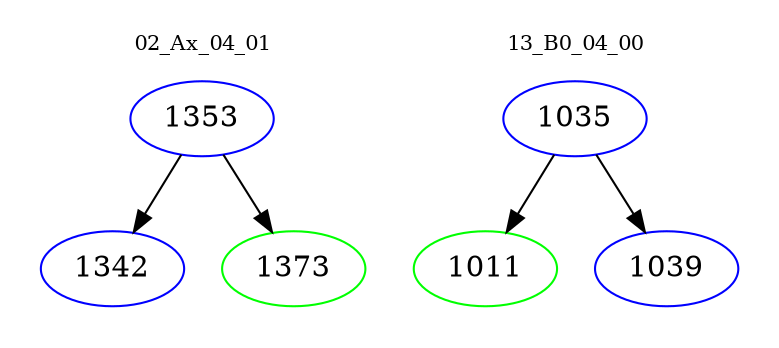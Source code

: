 digraph{
subgraph cluster_0 {
color = white
label = "02_Ax_04_01";
fontsize=10;
T0_1353 [label="1353", color="blue"]
T0_1353 -> T0_1342 [color="black"]
T0_1342 [label="1342", color="blue"]
T0_1353 -> T0_1373 [color="black"]
T0_1373 [label="1373", color="green"]
}
subgraph cluster_1 {
color = white
label = "13_B0_04_00";
fontsize=10;
T1_1035 [label="1035", color="blue"]
T1_1035 -> T1_1011 [color="black"]
T1_1011 [label="1011", color="green"]
T1_1035 -> T1_1039 [color="black"]
T1_1039 [label="1039", color="blue"]
}
}
